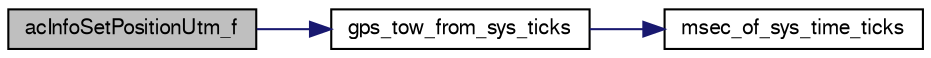digraph "acInfoSetPositionUtm_f"
{
  edge [fontname="FreeSans",fontsize="10",labelfontname="FreeSans",labelfontsize="10"];
  node [fontname="FreeSans",fontsize="10",shape=record];
  rankdir="LR";
  Node1 [label="acInfoSetPositionUtm_f",height=0.2,width=0.4,color="black", fillcolor="grey75", style="filled", fontcolor="black"];
  Node1 -> Node2 [color="midnightblue",fontsize="10",style="solid",fontname="FreeSans"];
  Node2 [label="gps_tow_from_sys_ticks",height=0.2,width=0.4,color="black", fillcolor="white", style="filled",URL="$gps_8c.html#ad68ada7274989a4c9f08bc06d74ee5bd",tooltip="Convert time in sys_time ticks to GPS time of week. "];
  Node2 -> Node3 [color="midnightblue",fontsize="10",style="solid",fontname="FreeSans"];
  Node3 [label="msec_of_sys_time_ticks",height=0.2,width=0.4,color="black", fillcolor="white", style="filled",URL="$sys__time_8h.html#ab67b78f01783839deb76623ff83981dd"];
}
